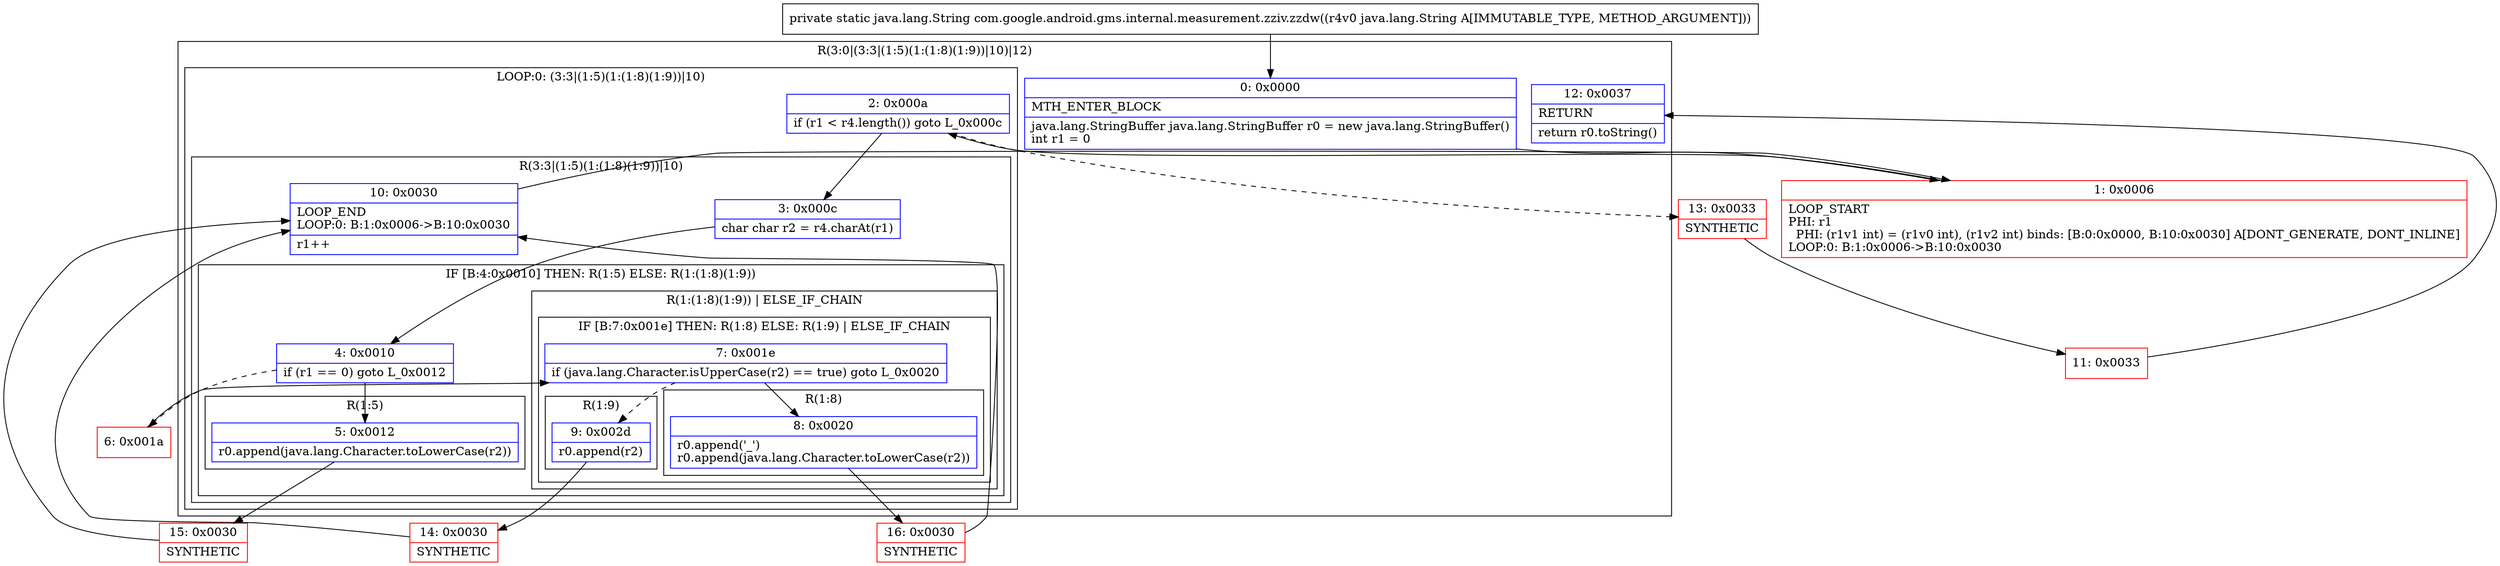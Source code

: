 digraph "CFG forcom.google.android.gms.internal.measurement.zziv.zzdw(Ljava\/lang\/String;)Ljava\/lang\/String;" {
subgraph cluster_Region_670807164 {
label = "R(3:0|(3:3|(1:5)(1:(1:8)(1:9))|10)|12)";
node [shape=record,color=blue];
Node_0 [shape=record,label="{0\:\ 0x0000|MTH_ENTER_BLOCK\l|java.lang.StringBuffer java.lang.StringBuffer r0 = new java.lang.StringBuffer()\lint r1 = 0\l}"];
subgraph cluster_LoopRegion_1685149324 {
label = "LOOP:0: (3:3|(1:5)(1:(1:8)(1:9))|10)";
node [shape=record,color=blue];
Node_2 [shape=record,label="{2\:\ 0x000a|if (r1 \< r4.length()) goto L_0x000c\l}"];
subgraph cluster_Region_1459753045 {
label = "R(3:3|(1:5)(1:(1:8)(1:9))|10)";
node [shape=record,color=blue];
Node_3 [shape=record,label="{3\:\ 0x000c|char char r2 = r4.charAt(r1)\l}"];
subgraph cluster_IfRegion_455374491 {
label = "IF [B:4:0x0010] THEN: R(1:5) ELSE: R(1:(1:8)(1:9))";
node [shape=record,color=blue];
Node_4 [shape=record,label="{4\:\ 0x0010|if (r1 == 0) goto L_0x0012\l}"];
subgraph cluster_Region_72807117 {
label = "R(1:5)";
node [shape=record,color=blue];
Node_5 [shape=record,label="{5\:\ 0x0012|r0.append(java.lang.Character.toLowerCase(r2))\l}"];
}
subgraph cluster_Region_1871581958 {
label = "R(1:(1:8)(1:9)) | ELSE_IF_CHAIN\l";
node [shape=record,color=blue];
subgraph cluster_IfRegion_523781288 {
label = "IF [B:7:0x001e] THEN: R(1:8) ELSE: R(1:9) | ELSE_IF_CHAIN\l";
node [shape=record,color=blue];
Node_7 [shape=record,label="{7\:\ 0x001e|if (java.lang.Character.isUpperCase(r2) == true) goto L_0x0020\l}"];
subgraph cluster_Region_853526184 {
label = "R(1:8)";
node [shape=record,color=blue];
Node_8 [shape=record,label="{8\:\ 0x0020|r0.append('_')\lr0.append(java.lang.Character.toLowerCase(r2))\l}"];
}
subgraph cluster_Region_508774766 {
label = "R(1:9)";
node [shape=record,color=blue];
Node_9 [shape=record,label="{9\:\ 0x002d|r0.append(r2)\l}"];
}
}
}
}
Node_10 [shape=record,label="{10\:\ 0x0030|LOOP_END\lLOOP:0: B:1:0x0006\-\>B:10:0x0030\l|r1++\l}"];
}
}
Node_12 [shape=record,label="{12\:\ 0x0037|RETURN\l|return r0.toString()\l}"];
}
Node_1 [shape=record,color=red,label="{1\:\ 0x0006|LOOP_START\lPHI: r1 \l  PHI: (r1v1 int) = (r1v0 int), (r1v2 int) binds: [B:0:0x0000, B:10:0x0030] A[DONT_GENERATE, DONT_INLINE]\lLOOP:0: B:1:0x0006\-\>B:10:0x0030\l}"];
Node_6 [shape=record,color=red,label="{6\:\ 0x001a}"];
Node_11 [shape=record,color=red,label="{11\:\ 0x0033}"];
Node_13 [shape=record,color=red,label="{13\:\ 0x0033|SYNTHETIC\l}"];
Node_14 [shape=record,color=red,label="{14\:\ 0x0030|SYNTHETIC\l}"];
Node_15 [shape=record,color=red,label="{15\:\ 0x0030|SYNTHETIC\l}"];
Node_16 [shape=record,color=red,label="{16\:\ 0x0030|SYNTHETIC\l}"];
MethodNode[shape=record,label="{private static java.lang.String com.google.android.gms.internal.measurement.zziv.zzdw((r4v0 java.lang.String A[IMMUTABLE_TYPE, METHOD_ARGUMENT])) }"];
MethodNode -> Node_0;
Node_0 -> Node_1;
Node_2 -> Node_3;
Node_2 -> Node_13[style=dashed];
Node_3 -> Node_4;
Node_4 -> Node_5;
Node_4 -> Node_6[style=dashed];
Node_5 -> Node_15;
Node_7 -> Node_8;
Node_7 -> Node_9[style=dashed];
Node_8 -> Node_16;
Node_9 -> Node_14;
Node_10 -> Node_1;
Node_1 -> Node_2;
Node_6 -> Node_7;
Node_11 -> Node_12;
Node_13 -> Node_11;
Node_14 -> Node_10;
Node_15 -> Node_10;
Node_16 -> Node_10;
}

